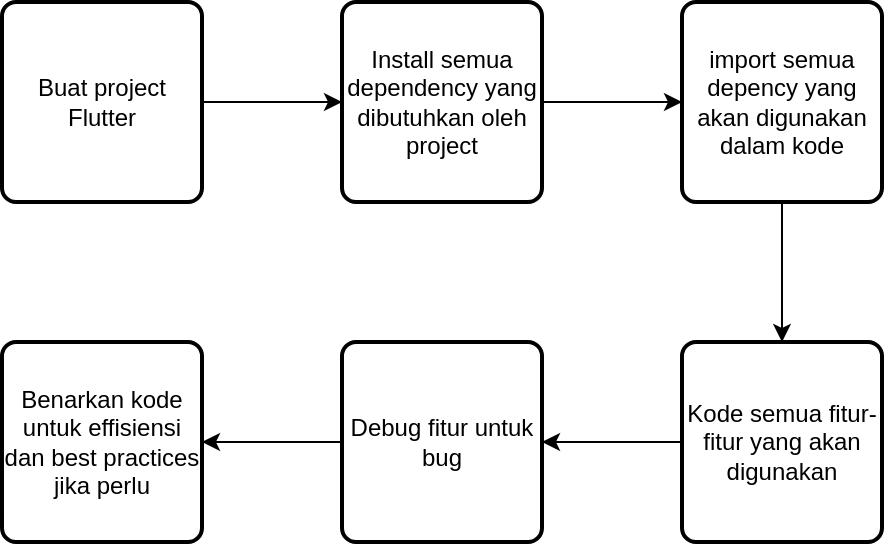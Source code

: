 <mxfile version="21.3.7" type="github">
  <diagram name="Page-1" id="VcfC3tjIvzI1CkLFSxum">
    <mxGraphModel dx="1434" dy="796" grid="1" gridSize="10" guides="1" tooltips="1" connect="1" arrows="1" fold="1" page="1" pageScale="1" pageWidth="850" pageHeight="1100" math="0" shadow="0">
      <root>
        <mxCell id="0" />
        <mxCell id="1" parent="0" />
        <mxCell id="8FLhhNMISJftzBXDQEhw-3" value="" style="edgeStyle=orthogonalEdgeStyle;rounded=0;orthogonalLoop=1;jettySize=auto;html=1;" edge="1" parent="1" source="8FLhhNMISJftzBXDQEhw-1" target="8FLhhNMISJftzBXDQEhw-2">
          <mxGeometry relative="1" as="geometry" />
        </mxCell>
        <mxCell id="8FLhhNMISJftzBXDQEhw-1" value="Buat project Flutter" style="rounded=1;whiteSpace=wrap;html=1;absoluteArcSize=1;arcSize=14;strokeWidth=2;" vertex="1" parent="1">
          <mxGeometry x="140" y="240" width="100" height="100" as="geometry" />
        </mxCell>
        <mxCell id="8FLhhNMISJftzBXDQEhw-5" value="" style="edgeStyle=orthogonalEdgeStyle;rounded=0;orthogonalLoop=1;jettySize=auto;html=1;" edge="1" parent="1" source="8FLhhNMISJftzBXDQEhw-2" target="8FLhhNMISJftzBXDQEhw-4">
          <mxGeometry relative="1" as="geometry" />
        </mxCell>
        <mxCell id="8FLhhNMISJftzBXDQEhw-2" value="Install semua dependency yang dibutuhkan oleh project" style="rounded=1;whiteSpace=wrap;html=1;absoluteArcSize=1;arcSize=14;strokeWidth=2;" vertex="1" parent="1">
          <mxGeometry x="310" y="240" width="100" height="100" as="geometry" />
        </mxCell>
        <mxCell id="8FLhhNMISJftzBXDQEhw-7" value="" style="edgeStyle=orthogonalEdgeStyle;rounded=0;orthogonalLoop=1;jettySize=auto;html=1;" edge="1" parent="1" source="8FLhhNMISJftzBXDQEhw-4" target="8FLhhNMISJftzBXDQEhw-6">
          <mxGeometry relative="1" as="geometry" />
        </mxCell>
        <mxCell id="8FLhhNMISJftzBXDQEhw-4" value="import semua depency yang akan digunakan dalam kode" style="rounded=1;whiteSpace=wrap;html=1;absoluteArcSize=1;arcSize=14;strokeWidth=2;" vertex="1" parent="1">
          <mxGeometry x="480" y="240" width="100" height="100" as="geometry" />
        </mxCell>
        <mxCell id="8FLhhNMISJftzBXDQEhw-9" value="" style="edgeStyle=orthogonalEdgeStyle;rounded=0;orthogonalLoop=1;jettySize=auto;html=1;" edge="1" parent="1" source="8FLhhNMISJftzBXDQEhw-6" target="8FLhhNMISJftzBXDQEhw-8">
          <mxGeometry relative="1" as="geometry" />
        </mxCell>
        <mxCell id="8FLhhNMISJftzBXDQEhw-6" value="Kode semua fitur-fitur yang akan digunakan" style="rounded=1;whiteSpace=wrap;html=1;absoluteArcSize=1;arcSize=14;strokeWidth=2;" vertex="1" parent="1">
          <mxGeometry x="480" y="410" width="100" height="100" as="geometry" />
        </mxCell>
        <mxCell id="8FLhhNMISJftzBXDQEhw-11" value="" style="edgeStyle=orthogonalEdgeStyle;rounded=0;orthogonalLoop=1;jettySize=auto;html=1;" edge="1" parent="1" source="8FLhhNMISJftzBXDQEhw-8" target="8FLhhNMISJftzBXDQEhw-10">
          <mxGeometry relative="1" as="geometry" />
        </mxCell>
        <mxCell id="8FLhhNMISJftzBXDQEhw-8" value="Debug fitur untuk bug" style="rounded=1;whiteSpace=wrap;html=1;absoluteArcSize=1;arcSize=14;strokeWidth=2;" vertex="1" parent="1">
          <mxGeometry x="310" y="410" width="100" height="100" as="geometry" />
        </mxCell>
        <mxCell id="8FLhhNMISJftzBXDQEhw-10" value="Benarkan kode untuk effisiensi dan best practices jika perlu" style="rounded=1;whiteSpace=wrap;html=1;absoluteArcSize=1;arcSize=14;strokeWidth=2;" vertex="1" parent="1">
          <mxGeometry x="140" y="410" width="100" height="100" as="geometry" />
        </mxCell>
      </root>
    </mxGraphModel>
  </diagram>
</mxfile>
